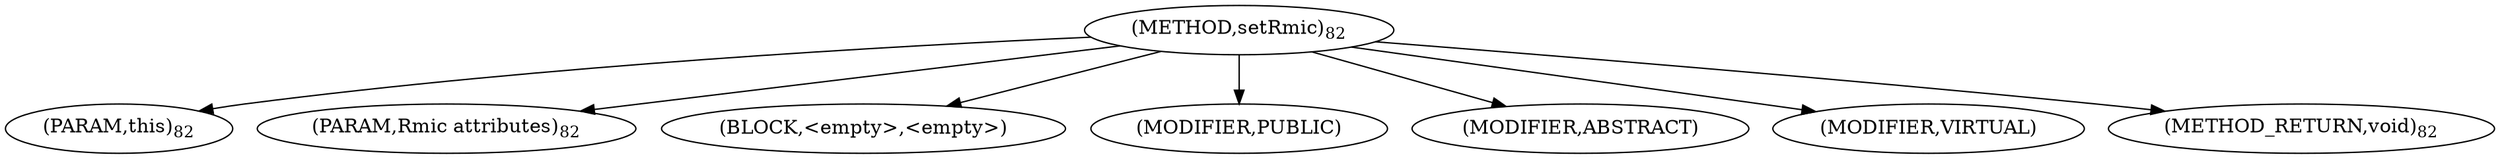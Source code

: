 digraph "setRmic" {  
"9" [label = <(METHOD,setRmic)<SUB>82</SUB>> ]
"10" [label = <(PARAM,this)<SUB>82</SUB>> ]
"11" [label = <(PARAM,Rmic attributes)<SUB>82</SUB>> ]
"12" [label = <(BLOCK,&lt;empty&gt;,&lt;empty&gt;)> ]
"13" [label = <(MODIFIER,PUBLIC)> ]
"14" [label = <(MODIFIER,ABSTRACT)> ]
"15" [label = <(MODIFIER,VIRTUAL)> ]
"16" [label = <(METHOD_RETURN,void)<SUB>82</SUB>> ]
  "9" -> "10" 
  "9" -> "11" 
  "9" -> "12" 
  "9" -> "13" 
  "9" -> "14" 
  "9" -> "15" 
  "9" -> "16" 
}
